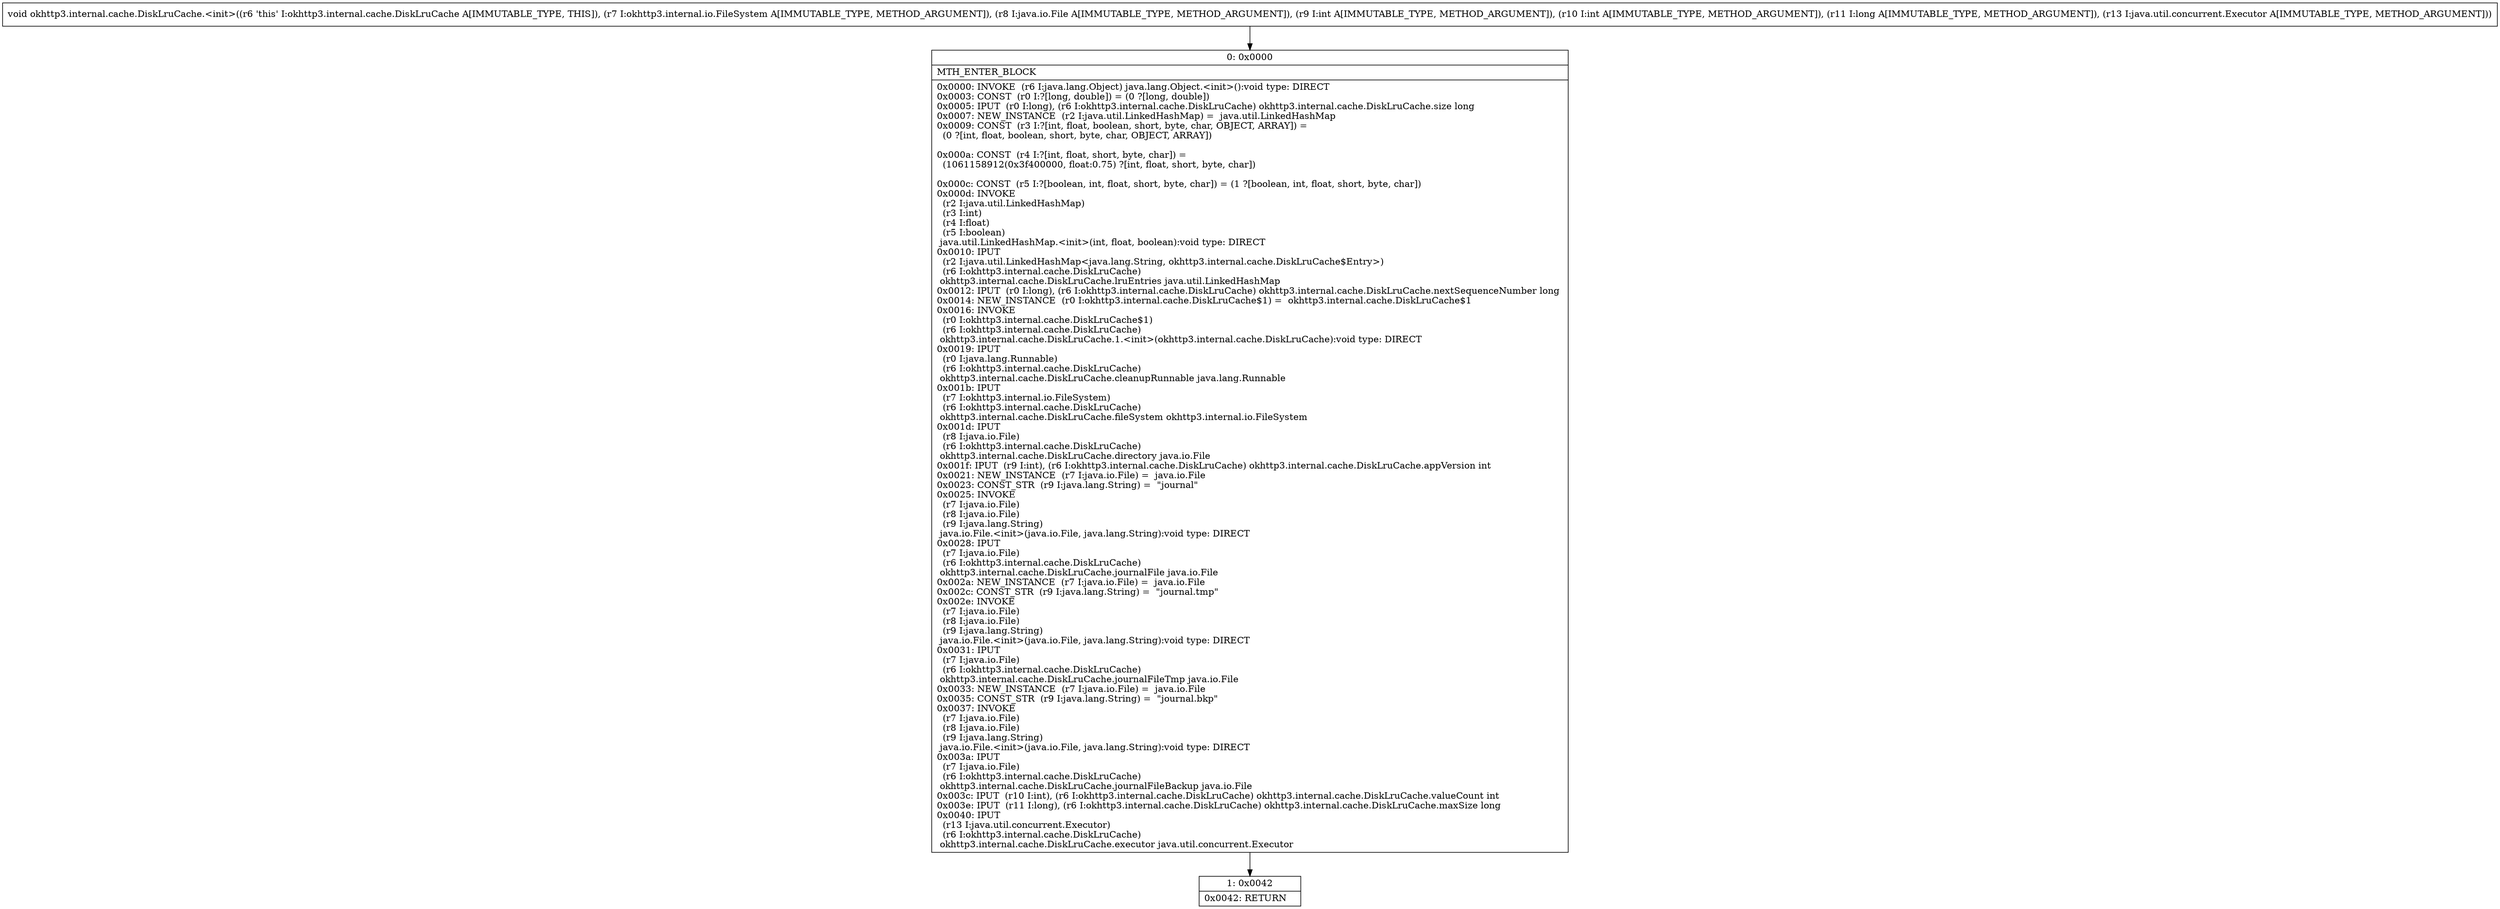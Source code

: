 digraph "CFG forokhttp3.internal.cache.DiskLruCache.\<init\>(Lokhttp3\/internal\/io\/FileSystem;Ljava\/io\/File;IIJLjava\/util\/concurrent\/Executor;)V" {
Node_0 [shape=record,label="{0\:\ 0x0000|MTH_ENTER_BLOCK\l|0x0000: INVOKE  (r6 I:java.lang.Object) java.lang.Object.\<init\>():void type: DIRECT \l0x0003: CONST  (r0 I:?[long, double]) = (0 ?[long, double]) \l0x0005: IPUT  (r0 I:long), (r6 I:okhttp3.internal.cache.DiskLruCache) okhttp3.internal.cache.DiskLruCache.size long \l0x0007: NEW_INSTANCE  (r2 I:java.util.LinkedHashMap) =  java.util.LinkedHashMap \l0x0009: CONST  (r3 I:?[int, float, boolean, short, byte, char, OBJECT, ARRAY]) = \l  (0 ?[int, float, boolean, short, byte, char, OBJECT, ARRAY])\l \l0x000a: CONST  (r4 I:?[int, float, short, byte, char]) = \l  (1061158912(0x3f400000, float:0.75) ?[int, float, short, byte, char])\l \l0x000c: CONST  (r5 I:?[boolean, int, float, short, byte, char]) = (1 ?[boolean, int, float, short, byte, char]) \l0x000d: INVOKE  \l  (r2 I:java.util.LinkedHashMap)\l  (r3 I:int)\l  (r4 I:float)\l  (r5 I:boolean)\l java.util.LinkedHashMap.\<init\>(int, float, boolean):void type: DIRECT \l0x0010: IPUT  \l  (r2 I:java.util.LinkedHashMap\<java.lang.String, okhttp3.internal.cache.DiskLruCache$Entry\>)\l  (r6 I:okhttp3.internal.cache.DiskLruCache)\l okhttp3.internal.cache.DiskLruCache.lruEntries java.util.LinkedHashMap \l0x0012: IPUT  (r0 I:long), (r6 I:okhttp3.internal.cache.DiskLruCache) okhttp3.internal.cache.DiskLruCache.nextSequenceNumber long \l0x0014: NEW_INSTANCE  (r0 I:okhttp3.internal.cache.DiskLruCache$1) =  okhttp3.internal.cache.DiskLruCache$1 \l0x0016: INVOKE  \l  (r0 I:okhttp3.internal.cache.DiskLruCache$1)\l  (r6 I:okhttp3.internal.cache.DiskLruCache)\l okhttp3.internal.cache.DiskLruCache.1.\<init\>(okhttp3.internal.cache.DiskLruCache):void type: DIRECT \l0x0019: IPUT  \l  (r0 I:java.lang.Runnable)\l  (r6 I:okhttp3.internal.cache.DiskLruCache)\l okhttp3.internal.cache.DiskLruCache.cleanupRunnable java.lang.Runnable \l0x001b: IPUT  \l  (r7 I:okhttp3.internal.io.FileSystem)\l  (r6 I:okhttp3.internal.cache.DiskLruCache)\l okhttp3.internal.cache.DiskLruCache.fileSystem okhttp3.internal.io.FileSystem \l0x001d: IPUT  \l  (r8 I:java.io.File)\l  (r6 I:okhttp3.internal.cache.DiskLruCache)\l okhttp3.internal.cache.DiskLruCache.directory java.io.File \l0x001f: IPUT  (r9 I:int), (r6 I:okhttp3.internal.cache.DiskLruCache) okhttp3.internal.cache.DiskLruCache.appVersion int \l0x0021: NEW_INSTANCE  (r7 I:java.io.File) =  java.io.File \l0x0023: CONST_STR  (r9 I:java.lang.String) =  \"journal\" \l0x0025: INVOKE  \l  (r7 I:java.io.File)\l  (r8 I:java.io.File)\l  (r9 I:java.lang.String)\l java.io.File.\<init\>(java.io.File, java.lang.String):void type: DIRECT \l0x0028: IPUT  \l  (r7 I:java.io.File)\l  (r6 I:okhttp3.internal.cache.DiskLruCache)\l okhttp3.internal.cache.DiskLruCache.journalFile java.io.File \l0x002a: NEW_INSTANCE  (r7 I:java.io.File) =  java.io.File \l0x002c: CONST_STR  (r9 I:java.lang.String) =  \"journal.tmp\" \l0x002e: INVOKE  \l  (r7 I:java.io.File)\l  (r8 I:java.io.File)\l  (r9 I:java.lang.String)\l java.io.File.\<init\>(java.io.File, java.lang.String):void type: DIRECT \l0x0031: IPUT  \l  (r7 I:java.io.File)\l  (r6 I:okhttp3.internal.cache.DiskLruCache)\l okhttp3.internal.cache.DiskLruCache.journalFileTmp java.io.File \l0x0033: NEW_INSTANCE  (r7 I:java.io.File) =  java.io.File \l0x0035: CONST_STR  (r9 I:java.lang.String) =  \"journal.bkp\" \l0x0037: INVOKE  \l  (r7 I:java.io.File)\l  (r8 I:java.io.File)\l  (r9 I:java.lang.String)\l java.io.File.\<init\>(java.io.File, java.lang.String):void type: DIRECT \l0x003a: IPUT  \l  (r7 I:java.io.File)\l  (r6 I:okhttp3.internal.cache.DiskLruCache)\l okhttp3.internal.cache.DiskLruCache.journalFileBackup java.io.File \l0x003c: IPUT  (r10 I:int), (r6 I:okhttp3.internal.cache.DiskLruCache) okhttp3.internal.cache.DiskLruCache.valueCount int \l0x003e: IPUT  (r11 I:long), (r6 I:okhttp3.internal.cache.DiskLruCache) okhttp3.internal.cache.DiskLruCache.maxSize long \l0x0040: IPUT  \l  (r13 I:java.util.concurrent.Executor)\l  (r6 I:okhttp3.internal.cache.DiskLruCache)\l okhttp3.internal.cache.DiskLruCache.executor java.util.concurrent.Executor \l}"];
Node_1 [shape=record,label="{1\:\ 0x0042|0x0042: RETURN   \l}"];
MethodNode[shape=record,label="{void okhttp3.internal.cache.DiskLruCache.\<init\>((r6 'this' I:okhttp3.internal.cache.DiskLruCache A[IMMUTABLE_TYPE, THIS]), (r7 I:okhttp3.internal.io.FileSystem A[IMMUTABLE_TYPE, METHOD_ARGUMENT]), (r8 I:java.io.File A[IMMUTABLE_TYPE, METHOD_ARGUMENT]), (r9 I:int A[IMMUTABLE_TYPE, METHOD_ARGUMENT]), (r10 I:int A[IMMUTABLE_TYPE, METHOD_ARGUMENT]), (r11 I:long A[IMMUTABLE_TYPE, METHOD_ARGUMENT]), (r13 I:java.util.concurrent.Executor A[IMMUTABLE_TYPE, METHOD_ARGUMENT])) }"];
MethodNode -> Node_0;
Node_0 -> Node_1;
}

